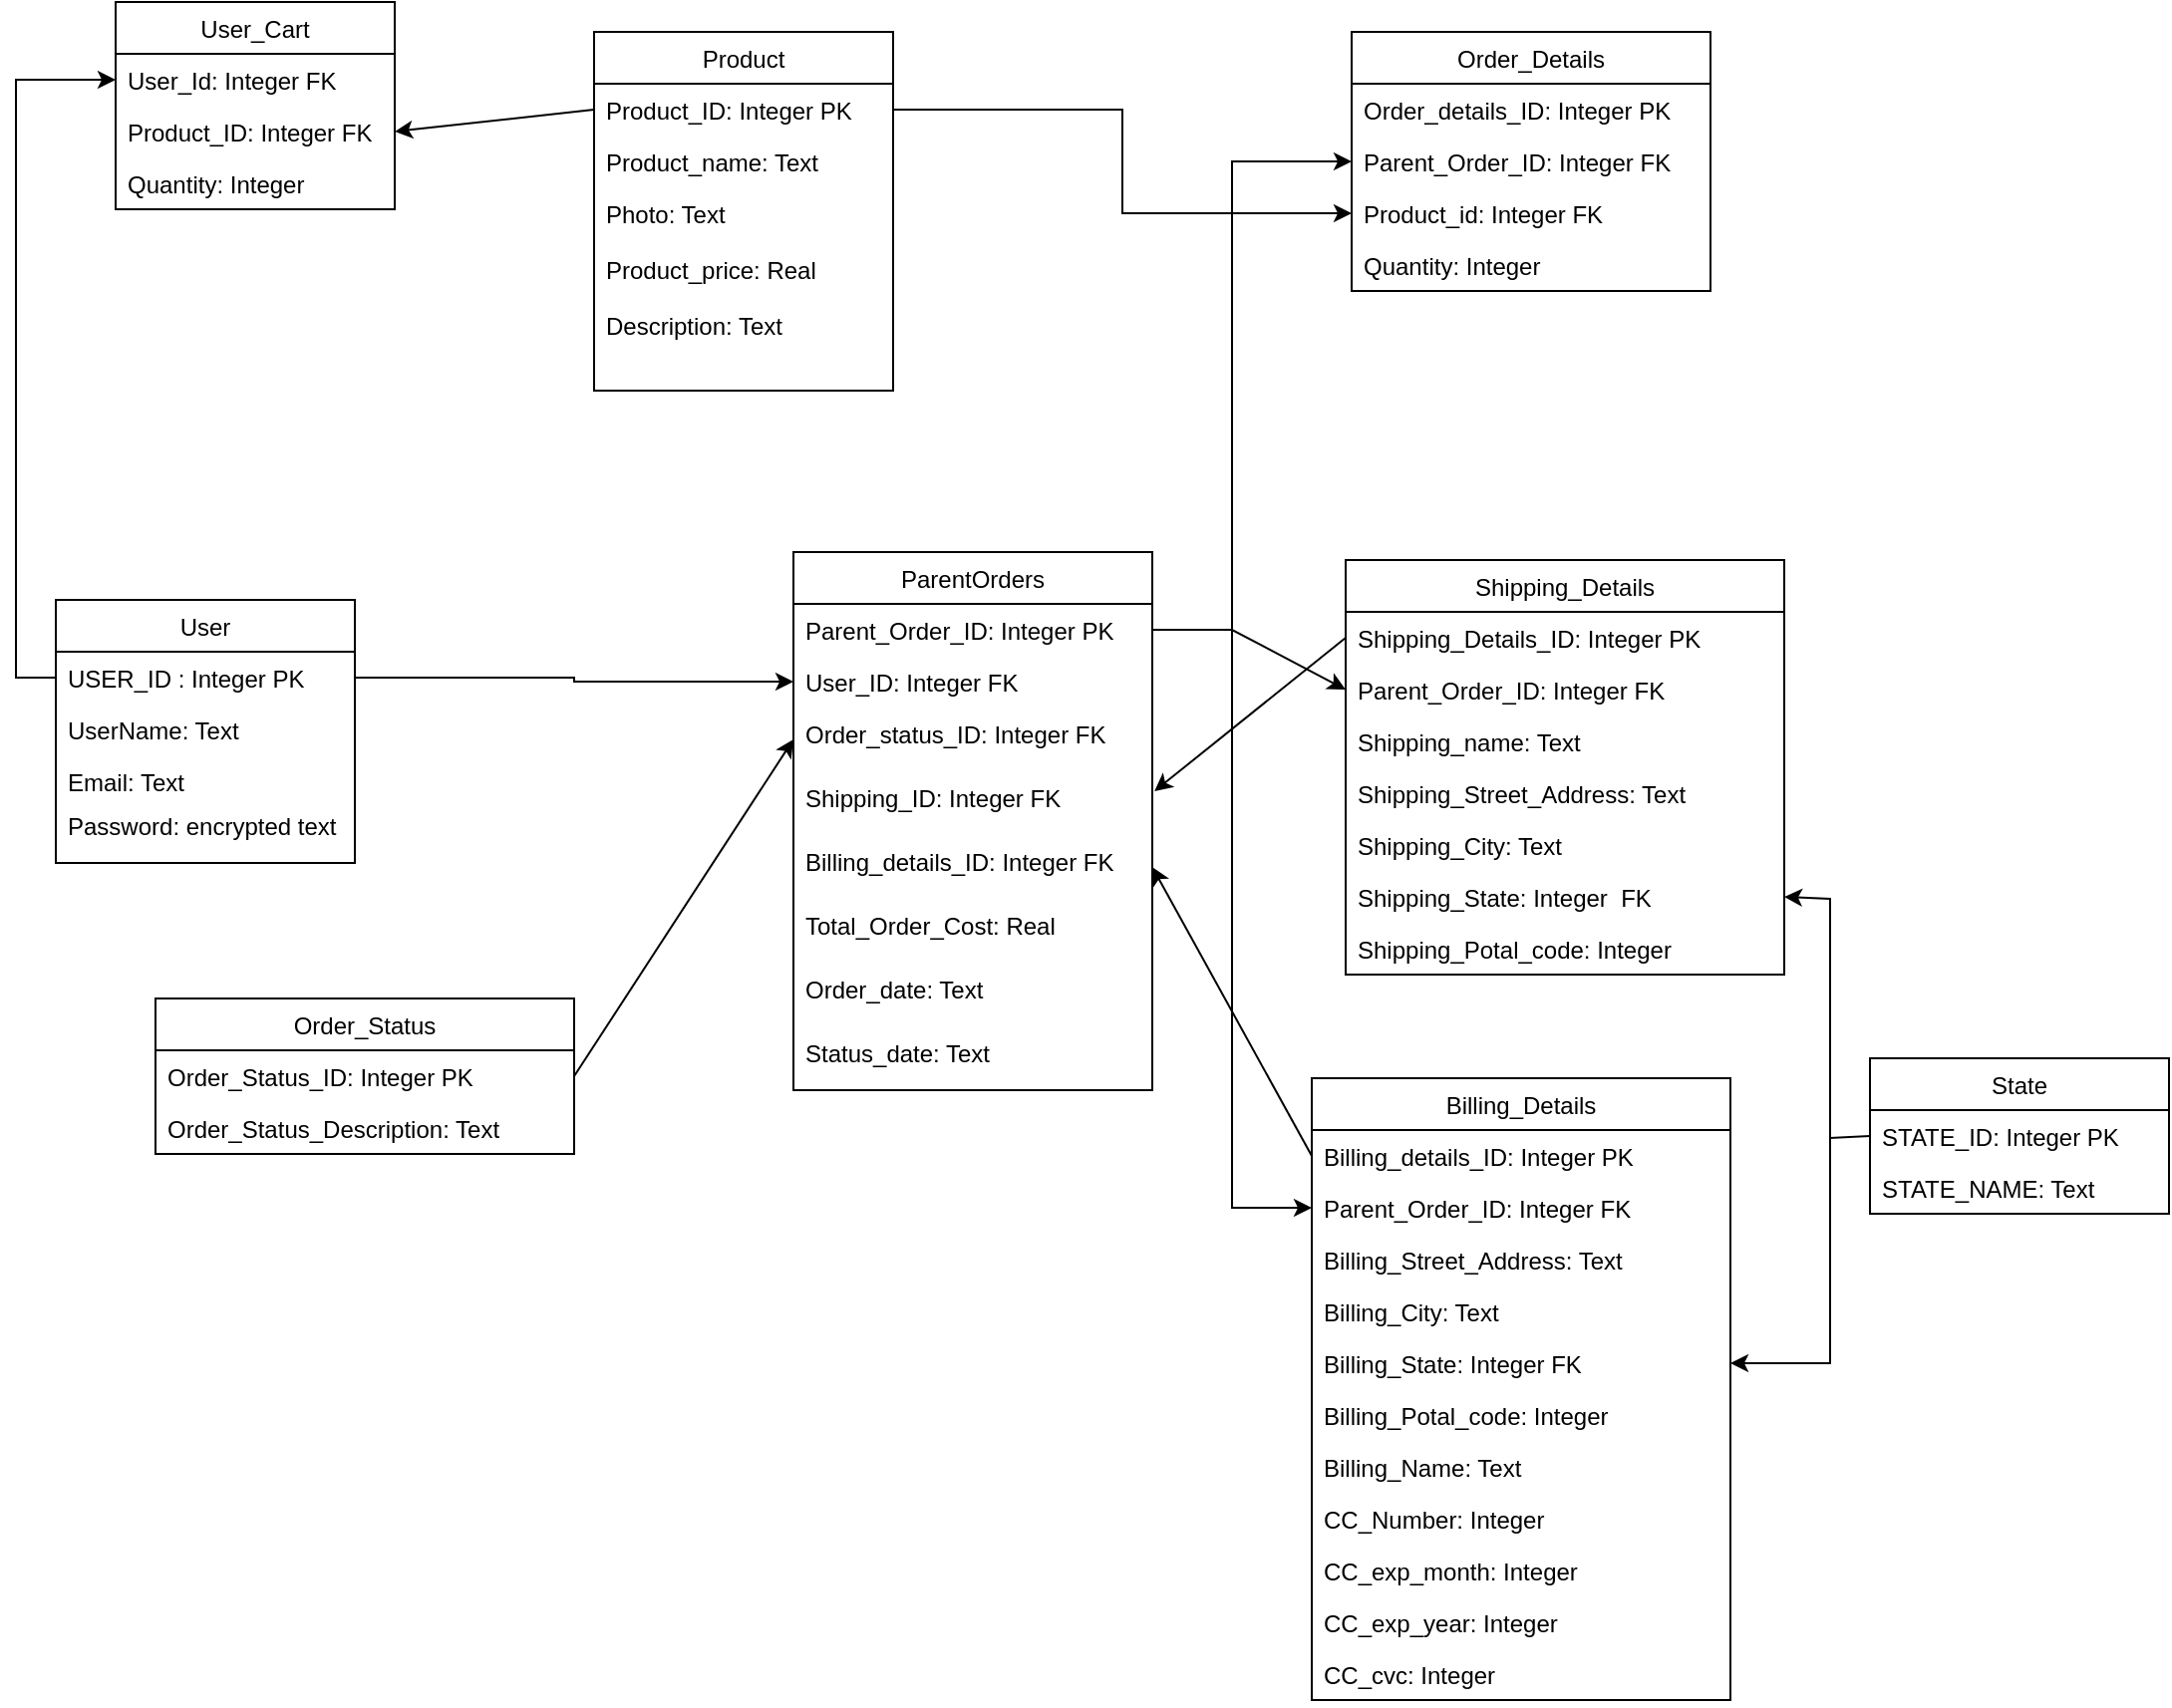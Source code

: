 <mxfile version="17.5.0" type="device"><diagram id="C5RBs43oDa-KdzZeNtuy" name="Page-1"><mxGraphModel dx="2060" dy="1152" grid="1" gridSize="10" guides="1" tooltips="1" connect="1" arrows="1" fold="1" page="1" pageScale="1" pageWidth="827" pageHeight="1169" math="0" shadow="0"><root><mxCell id="WIyWlLk6GJQsqaUBKTNV-0"/><mxCell id="WIyWlLk6GJQsqaUBKTNV-1" parent="WIyWlLk6GJQsqaUBKTNV-0"/><mxCell id="iGiwqPKMsnYSJKfFGxpK-8" value="User" style="swimlane;fontStyle=0;childLayout=stackLayout;horizontal=1;startSize=26;fillColor=none;horizontalStack=0;resizeParent=1;resizeParentMax=0;resizeLast=0;collapsible=1;marginBottom=0;" parent="WIyWlLk6GJQsqaUBKTNV-1" vertex="1"><mxGeometry x="180" y="420" width="150" height="132" as="geometry"/></mxCell><mxCell id="iGiwqPKMsnYSJKfFGxpK-9" value="USER_ID : Integer PK" style="text;strokeColor=none;fillColor=none;align=left;verticalAlign=top;spacingLeft=4;spacingRight=4;overflow=hidden;rotatable=0;points=[[0,0.5],[1,0.5]];portConstraint=eastwest;" parent="iGiwqPKMsnYSJKfFGxpK-8" vertex="1"><mxGeometry y="26" width="150" height="26" as="geometry"/></mxCell><mxCell id="iGiwqPKMsnYSJKfFGxpK-10" value="UserName: Text &#10;" style="text;strokeColor=none;fillColor=none;align=left;verticalAlign=top;spacingLeft=4;spacingRight=4;overflow=hidden;rotatable=0;points=[[0,0.5],[1,0.5]];portConstraint=eastwest;" parent="iGiwqPKMsnYSJKfFGxpK-8" vertex="1"><mxGeometry y="52" width="150" height="26" as="geometry"/></mxCell><mxCell id="iGiwqPKMsnYSJKfFGxpK-74" value="Email: Text " style="text;strokeColor=none;fillColor=none;align=left;verticalAlign=top;spacingLeft=4;spacingRight=4;overflow=hidden;rotatable=0;points=[[0,0.5],[1,0.5]];portConstraint=eastwest;" parent="iGiwqPKMsnYSJKfFGxpK-8" vertex="1"><mxGeometry y="78" width="150" height="22" as="geometry"/></mxCell><mxCell id="iGiwqPKMsnYSJKfFGxpK-11" value="Password: encrypted text" style="text;strokeColor=none;fillColor=none;align=left;verticalAlign=top;spacingLeft=4;spacingRight=4;overflow=hidden;rotatable=0;points=[[0,0.5],[1,0.5]];portConstraint=eastwest;" parent="iGiwqPKMsnYSJKfFGxpK-8" vertex="1"><mxGeometry y="100" width="150" height="32" as="geometry"/></mxCell><mxCell id="iGiwqPKMsnYSJKfFGxpK-12" value="Product" style="swimlane;fontStyle=0;childLayout=stackLayout;horizontal=1;startSize=26;fillColor=none;horizontalStack=0;resizeParent=1;resizeParentMax=0;resizeLast=0;collapsible=1;marginBottom=0;" parent="WIyWlLk6GJQsqaUBKTNV-1" vertex="1"><mxGeometry x="450" y="135" width="150" height="180" as="geometry"/></mxCell><mxCell id="iGiwqPKMsnYSJKfFGxpK-13" value="Product_ID: Integer PK" style="text;strokeColor=none;fillColor=none;align=left;verticalAlign=top;spacingLeft=4;spacingRight=4;overflow=hidden;rotatable=0;points=[[0,0.5],[1,0.5]];portConstraint=eastwest;" parent="iGiwqPKMsnYSJKfFGxpK-12" vertex="1"><mxGeometry y="26" width="150" height="26" as="geometry"/></mxCell><mxCell id="iGiwqPKMsnYSJKfFGxpK-14" value="Product_name: Text " style="text;strokeColor=none;fillColor=none;align=left;verticalAlign=top;spacingLeft=4;spacingRight=4;overflow=hidden;rotatable=0;points=[[0,0.5],[1,0.5]];portConstraint=eastwest;" parent="iGiwqPKMsnYSJKfFGxpK-12" vertex="1"><mxGeometry y="52" width="150" height="26" as="geometry"/></mxCell><mxCell id="iGiwqPKMsnYSJKfFGxpK-15" value="Photo: Text &#10;&#10;Product_price: Real&#10;&#10;Description: Text " style="text;strokeColor=none;fillColor=none;align=left;verticalAlign=top;spacingLeft=4;spacingRight=4;overflow=hidden;rotatable=0;points=[[0,0.5],[1,0.5]];portConstraint=eastwest;" parent="iGiwqPKMsnYSJKfFGxpK-12" vertex="1"><mxGeometry y="78" width="150" height="102" as="geometry"/></mxCell><mxCell id="iGiwqPKMsnYSJKfFGxpK-16" value="ParentOrders" style="swimlane;fontStyle=0;childLayout=stackLayout;horizontal=1;startSize=26;fillColor=none;horizontalStack=0;resizeParent=1;resizeParentMax=0;resizeLast=0;collapsible=1;marginBottom=0;" parent="WIyWlLk6GJQsqaUBKTNV-1" vertex="1"><mxGeometry x="550" y="396" width="180" height="270" as="geometry"/></mxCell><mxCell id="iGiwqPKMsnYSJKfFGxpK-76" value="Parent_Order_ID: Integer PK" style="text;strokeColor=none;fillColor=none;align=left;verticalAlign=top;spacingLeft=4;spacingRight=4;overflow=hidden;rotatable=0;points=[[0,0.5],[1,0.5]];portConstraint=eastwest;" parent="iGiwqPKMsnYSJKfFGxpK-16" vertex="1"><mxGeometry y="26" width="180" height="26" as="geometry"/></mxCell><mxCell id="iGiwqPKMsnYSJKfFGxpK-38" value="User_ID: Integer FK" style="text;strokeColor=none;fillColor=none;align=left;verticalAlign=top;spacingLeft=4;spacingRight=4;overflow=hidden;rotatable=0;points=[[0,0.5],[1,0.5]];portConstraint=eastwest;" parent="iGiwqPKMsnYSJKfFGxpK-16" vertex="1"><mxGeometry y="52" width="180" height="26" as="geometry"/></mxCell><mxCell id="iGiwqPKMsnYSJKfFGxpK-19" value="Order_status_ID: Integer FK" style="text;strokeColor=none;fillColor=none;align=left;verticalAlign=top;spacingLeft=4;spacingRight=4;overflow=hidden;rotatable=0;points=[[0,0.5],[1,0.5]];portConstraint=eastwest;" parent="iGiwqPKMsnYSJKfFGxpK-16" vertex="1"><mxGeometry y="78" width="180" height="32" as="geometry"/></mxCell><mxCell id="iGiwqPKMsnYSJKfFGxpK-40" value="Shipping_ID: Integer FK" style="text;strokeColor=none;fillColor=none;align=left;verticalAlign=top;spacingLeft=4;spacingRight=4;overflow=hidden;rotatable=0;points=[[0,0.5],[1,0.5]];portConstraint=eastwest;" parent="iGiwqPKMsnYSJKfFGxpK-16" vertex="1"><mxGeometry y="110" width="180" height="32" as="geometry"/></mxCell><mxCell id="iGiwqPKMsnYSJKfFGxpK-53" value="Billing_details_ID: Integer FK" style="text;strokeColor=none;fillColor=none;align=left;verticalAlign=top;spacingLeft=4;spacingRight=4;overflow=hidden;rotatable=0;points=[[0,0.5],[1,0.5]];portConstraint=eastwest;" parent="iGiwqPKMsnYSJKfFGxpK-16" vertex="1"><mxGeometry y="142" width="180" height="32" as="geometry"/></mxCell><mxCell id="iGiwqPKMsnYSJKfFGxpK-67" value="Total_Order_Cost: Real" style="text;strokeColor=none;fillColor=none;align=left;verticalAlign=top;spacingLeft=4;spacingRight=4;overflow=hidden;rotatable=0;points=[[0,0.5],[1,0.5]];portConstraint=eastwest;" parent="iGiwqPKMsnYSJKfFGxpK-16" vertex="1"><mxGeometry y="174" width="180" height="32" as="geometry"/></mxCell><mxCell id="iGiwqPKMsnYSJKfFGxpK-95" value="Order_date: Text " style="text;strokeColor=none;fillColor=none;align=left;verticalAlign=top;spacingLeft=4;spacingRight=4;overflow=hidden;rotatable=0;points=[[0,0.5],[1,0.5]];portConstraint=eastwest;" parent="iGiwqPKMsnYSJKfFGxpK-16" vertex="1"><mxGeometry y="206" width="180" height="32" as="geometry"/></mxCell><mxCell id="iGiwqPKMsnYSJKfFGxpK-93" value="Status_date: Text " style="text;strokeColor=none;fillColor=none;align=left;verticalAlign=top;spacingLeft=4;spacingRight=4;overflow=hidden;rotatable=0;points=[[0,0.5],[1,0.5]];portConstraint=eastwest;" parent="iGiwqPKMsnYSJKfFGxpK-16" vertex="1"><mxGeometry y="238" width="180" height="32" as="geometry"/></mxCell><mxCell id="iGiwqPKMsnYSJKfFGxpK-25" value="Order_Details" style="swimlane;fontStyle=0;childLayout=stackLayout;horizontal=1;startSize=26;fillColor=none;horizontalStack=0;resizeParent=1;resizeParentMax=0;resizeLast=0;collapsible=1;marginBottom=0;" parent="WIyWlLk6GJQsqaUBKTNV-1" vertex="1"><mxGeometry x="830" y="135" width="180" height="130" as="geometry"/></mxCell><mxCell id="iGiwqPKMsnYSJKfFGxpK-26" value="Order_details_ID: Integer PK" style="text;strokeColor=none;fillColor=none;align=left;verticalAlign=top;spacingLeft=4;spacingRight=4;overflow=hidden;rotatable=0;points=[[0,0.5],[1,0.5]];portConstraint=eastwest;" parent="iGiwqPKMsnYSJKfFGxpK-25" vertex="1"><mxGeometry y="26" width="180" height="26" as="geometry"/></mxCell><mxCell id="iGiwqPKMsnYSJKfFGxpK-77" value="Parent_Order_ID: Integer FK" style="text;strokeColor=none;fillColor=none;align=left;verticalAlign=top;spacingLeft=4;spacingRight=4;overflow=hidden;rotatable=0;points=[[0,0.5],[1,0.5]];portConstraint=eastwest;" parent="iGiwqPKMsnYSJKfFGxpK-25" vertex="1"><mxGeometry y="52" width="180" height="26" as="geometry"/></mxCell><mxCell id="iGiwqPKMsnYSJKfFGxpK-27" value="Product_id: Integer FK" style="text;strokeColor=none;fillColor=none;align=left;verticalAlign=top;spacingLeft=4;spacingRight=4;overflow=hidden;rotatable=0;points=[[0,0.5],[1,0.5]];portConstraint=eastwest;" parent="iGiwqPKMsnYSJKfFGxpK-25" vertex="1"><mxGeometry y="78" width="180" height="26" as="geometry"/></mxCell><mxCell id="iGiwqPKMsnYSJKfFGxpK-28" value="Quantity: Integer " style="text;strokeColor=none;fillColor=none;align=left;verticalAlign=top;spacingLeft=4;spacingRight=4;overflow=hidden;rotatable=0;points=[[0,0.5],[1,0.5]];portConstraint=eastwest;" parent="iGiwqPKMsnYSJKfFGxpK-25" vertex="1"><mxGeometry y="104" width="180" height="26" as="geometry"/></mxCell><mxCell id="iGiwqPKMsnYSJKfFGxpK-29" value="Order_Status" style="swimlane;fontStyle=0;childLayout=stackLayout;horizontal=1;startSize=26;fillColor=none;horizontalStack=0;resizeParent=1;resizeParentMax=0;resizeLast=0;collapsible=1;marginBottom=0;" parent="WIyWlLk6GJQsqaUBKTNV-1" vertex="1"><mxGeometry x="230" y="620" width="210" height="78" as="geometry"/></mxCell><mxCell id="iGiwqPKMsnYSJKfFGxpK-30" value="Order_Status_ID: Integer PK" style="text;strokeColor=none;fillColor=none;align=left;verticalAlign=top;spacingLeft=4;spacingRight=4;overflow=hidden;rotatable=0;points=[[0,0.5],[1,0.5]];portConstraint=eastwest;" parent="iGiwqPKMsnYSJKfFGxpK-29" vertex="1"><mxGeometry y="26" width="210" height="26" as="geometry"/></mxCell><mxCell id="iGiwqPKMsnYSJKfFGxpK-31" value="Order_Status_Description: Text " style="text;strokeColor=none;fillColor=none;align=left;verticalAlign=top;spacingLeft=4;spacingRight=4;overflow=hidden;rotatable=0;points=[[0,0.5],[1,0.5]];portConstraint=eastwest;" parent="iGiwqPKMsnYSJKfFGxpK-29" vertex="1"><mxGeometry y="52" width="210" height="26" as="geometry"/></mxCell><mxCell id="iGiwqPKMsnYSJKfFGxpK-41" value="Shipping_Details" style="swimlane;fontStyle=0;childLayout=stackLayout;horizontal=1;startSize=26;fillColor=none;horizontalStack=0;resizeParent=1;resizeParentMax=0;resizeLast=0;collapsible=1;marginBottom=0;" parent="WIyWlLk6GJQsqaUBKTNV-1" vertex="1"><mxGeometry x="827" y="400" width="220" height="208" as="geometry"/></mxCell><mxCell id="iGiwqPKMsnYSJKfFGxpK-42" value="Shipping_Details_ID: Integer PK" style="text;strokeColor=none;fillColor=none;align=left;verticalAlign=top;spacingLeft=4;spacingRight=4;overflow=hidden;rotatable=0;points=[[0,0.5],[1,0.5]];portConstraint=eastwest;" parent="iGiwqPKMsnYSJKfFGxpK-41" vertex="1"><mxGeometry y="26" width="220" height="26" as="geometry"/></mxCell><mxCell id="iGiwqPKMsnYSJKfFGxpK-43" value="Parent_Order_ID: Integer FK" style="text;strokeColor=none;fillColor=none;align=left;verticalAlign=top;spacingLeft=4;spacingRight=4;overflow=hidden;rotatable=0;points=[[0,0.5],[1,0.5]];portConstraint=eastwest;" parent="iGiwqPKMsnYSJKfFGxpK-41" vertex="1"><mxGeometry y="52" width="220" height="26" as="geometry"/></mxCell><mxCell id="iGiwqPKMsnYSJKfFGxpK-44" value="Shipping_name: Text " style="text;strokeColor=none;fillColor=none;align=left;verticalAlign=top;spacingLeft=4;spacingRight=4;overflow=hidden;rotatable=0;points=[[0,0.5],[1,0.5]];portConstraint=eastwest;" parent="iGiwqPKMsnYSJKfFGxpK-41" vertex="1"><mxGeometry y="78" width="220" height="26" as="geometry"/></mxCell><mxCell id="iGiwqPKMsnYSJKfFGxpK-45" value="Shipping_Street_Address: Text " style="text;strokeColor=none;fillColor=none;align=left;verticalAlign=top;spacingLeft=4;spacingRight=4;overflow=hidden;rotatable=0;points=[[0,0.5],[1,0.5]];portConstraint=eastwest;" parent="iGiwqPKMsnYSJKfFGxpK-41" vertex="1"><mxGeometry y="104" width="220" height="26" as="geometry"/></mxCell><mxCell id="iGiwqPKMsnYSJKfFGxpK-46" value="Shipping_City: Text " style="text;strokeColor=none;fillColor=none;align=left;verticalAlign=top;spacingLeft=4;spacingRight=4;overflow=hidden;rotatable=0;points=[[0,0.5],[1,0.5]];portConstraint=eastwest;" parent="iGiwqPKMsnYSJKfFGxpK-41" vertex="1"><mxGeometry y="130" width="220" height="26" as="geometry"/></mxCell><mxCell id="iGiwqPKMsnYSJKfFGxpK-47" value="Shipping_State: Integer  FK" style="text;strokeColor=none;fillColor=none;align=left;verticalAlign=top;spacingLeft=4;spacingRight=4;overflow=hidden;rotatable=0;points=[[0,0.5],[1,0.5]];portConstraint=eastwest;" parent="iGiwqPKMsnYSJKfFGxpK-41" vertex="1"><mxGeometry y="156" width="220" height="26" as="geometry"/></mxCell><mxCell id="iGiwqPKMsnYSJKfFGxpK-52" value="Shipping_Potal_code: Integer " style="text;strokeColor=none;fillColor=none;align=left;verticalAlign=top;spacingLeft=4;spacingRight=4;overflow=hidden;rotatable=0;points=[[0,0.5],[1,0.5]];portConstraint=eastwest;" parent="iGiwqPKMsnYSJKfFGxpK-41" vertex="1"><mxGeometry y="182" width="220" height="26" as="geometry"/></mxCell><mxCell id="iGiwqPKMsnYSJKfFGxpK-48" value="State" style="swimlane;fontStyle=0;childLayout=stackLayout;horizontal=1;startSize=26;fillColor=none;horizontalStack=0;resizeParent=1;resizeParentMax=0;resizeLast=0;collapsible=1;marginBottom=0;" parent="WIyWlLk6GJQsqaUBKTNV-1" vertex="1"><mxGeometry x="1090" y="650" width="150" height="78" as="geometry"/></mxCell><mxCell id="iGiwqPKMsnYSJKfFGxpK-49" value="STATE_ID: Integer PK" style="text;strokeColor=none;fillColor=none;align=left;verticalAlign=top;spacingLeft=4;spacingRight=4;overflow=hidden;rotatable=0;points=[[0,0.5],[1,0.5]];portConstraint=eastwest;" parent="iGiwqPKMsnYSJKfFGxpK-48" vertex="1"><mxGeometry y="26" width="150" height="26" as="geometry"/></mxCell><mxCell id="iGiwqPKMsnYSJKfFGxpK-50" value="STATE_NAME: Text " style="text;strokeColor=none;fillColor=none;align=left;verticalAlign=top;spacingLeft=4;spacingRight=4;overflow=hidden;rotatable=0;points=[[0,0.5],[1,0.5]];portConstraint=eastwest;" parent="iGiwqPKMsnYSJKfFGxpK-48" vertex="1"><mxGeometry y="52" width="150" height="26" as="geometry"/></mxCell><mxCell id="iGiwqPKMsnYSJKfFGxpK-54" value="Billing_Details" style="swimlane;fontStyle=0;childLayout=stackLayout;horizontal=1;startSize=26;fillColor=none;horizontalStack=0;resizeParent=1;resizeParentMax=0;resizeLast=0;collapsible=1;marginBottom=0;" parent="WIyWlLk6GJQsqaUBKTNV-1" vertex="1"><mxGeometry x="810" y="660" width="210" height="312" as="geometry"/></mxCell><mxCell id="iGiwqPKMsnYSJKfFGxpK-55" value="Billing_details_ID: Integer PK" style="text;strokeColor=none;fillColor=none;align=left;verticalAlign=top;spacingLeft=4;spacingRight=4;overflow=hidden;rotatable=0;points=[[0,0.5],[1,0.5]];portConstraint=eastwest;" parent="iGiwqPKMsnYSJKfFGxpK-54" vertex="1"><mxGeometry y="26" width="210" height="26" as="geometry"/></mxCell><mxCell id="iGiwqPKMsnYSJKfFGxpK-56" value="Parent_Order_ID: Integer FK" style="text;strokeColor=none;fillColor=none;align=left;verticalAlign=top;spacingLeft=4;spacingRight=4;overflow=hidden;rotatable=0;points=[[0,0.5],[1,0.5]];portConstraint=eastwest;" parent="iGiwqPKMsnYSJKfFGxpK-54" vertex="1"><mxGeometry y="52" width="210" height="26" as="geometry"/></mxCell><mxCell id="iGiwqPKMsnYSJKfFGxpK-58" value="Billing_Street_Address: Text " style="text;strokeColor=none;fillColor=none;align=left;verticalAlign=top;spacingLeft=4;spacingRight=4;overflow=hidden;rotatable=0;points=[[0,0.5],[1,0.5]];portConstraint=eastwest;" parent="iGiwqPKMsnYSJKfFGxpK-54" vertex="1"><mxGeometry y="78" width="210" height="26" as="geometry"/></mxCell><mxCell id="iGiwqPKMsnYSJKfFGxpK-59" value="Billing_City: Text " style="text;strokeColor=none;fillColor=none;align=left;verticalAlign=top;spacingLeft=4;spacingRight=4;overflow=hidden;rotatable=0;points=[[0,0.5],[1,0.5]];portConstraint=eastwest;" parent="iGiwqPKMsnYSJKfFGxpK-54" vertex="1"><mxGeometry y="104" width="210" height="26" as="geometry"/></mxCell><mxCell id="iGiwqPKMsnYSJKfFGxpK-60" value="Billing_State: Integer FK" style="text;strokeColor=none;fillColor=none;align=left;verticalAlign=top;spacingLeft=4;spacingRight=4;overflow=hidden;rotatable=0;points=[[0,0.5],[1,0.5]];portConstraint=eastwest;" parent="iGiwqPKMsnYSJKfFGxpK-54" vertex="1"><mxGeometry y="130" width="210" height="26" as="geometry"/></mxCell><mxCell id="iGiwqPKMsnYSJKfFGxpK-61" value="Billing_Potal_code: Integer " style="text;strokeColor=none;fillColor=none;align=left;verticalAlign=top;spacingLeft=4;spacingRight=4;overflow=hidden;rotatable=0;points=[[0,0.5],[1,0.5]];portConstraint=eastwest;" parent="iGiwqPKMsnYSJKfFGxpK-54" vertex="1"><mxGeometry y="156" width="210" height="26" as="geometry"/></mxCell><mxCell id="iGiwqPKMsnYSJKfFGxpK-62" value="Billing_Name: Text " style="text;strokeColor=none;fillColor=none;align=left;verticalAlign=top;spacingLeft=4;spacingRight=4;overflow=hidden;rotatable=0;points=[[0,0.5],[1,0.5]];portConstraint=eastwest;" parent="iGiwqPKMsnYSJKfFGxpK-54" vertex="1"><mxGeometry y="182" width="210" height="26" as="geometry"/></mxCell><mxCell id="iGiwqPKMsnYSJKfFGxpK-63" value="CC_Number: Integer " style="text;strokeColor=none;fillColor=none;align=left;verticalAlign=top;spacingLeft=4;spacingRight=4;overflow=hidden;rotatable=0;points=[[0,0.5],[1,0.5]];portConstraint=eastwest;" parent="iGiwqPKMsnYSJKfFGxpK-54" vertex="1"><mxGeometry y="208" width="210" height="26" as="geometry"/></mxCell><mxCell id="iGiwqPKMsnYSJKfFGxpK-64" value="CC_exp_month: Integer &#10;" style="text;strokeColor=none;fillColor=none;align=left;verticalAlign=top;spacingLeft=4;spacingRight=4;overflow=hidden;rotatable=0;points=[[0,0.5],[1,0.5]];portConstraint=eastwest;" parent="iGiwqPKMsnYSJKfFGxpK-54" vertex="1"><mxGeometry y="234" width="210" height="26" as="geometry"/></mxCell><mxCell id="iGiwqPKMsnYSJKfFGxpK-65" value="CC_exp_year: Integer &#10;" style="text;strokeColor=none;fillColor=none;align=left;verticalAlign=top;spacingLeft=4;spacingRight=4;overflow=hidden;rotatable=0;points=[[0,0.5],[1,0.5]];portConstraint=eastwest;" parent="iGiwqPKMsnYSJKfFGxpK-54" vertex="1"><mxGeometry y="260" width="210" height="26" as="geometry"/></mxCell><mxCell id="iGiwqPKMsnYSJKfFGxpK-92" value="CC_cvc: Integer &#10;" style="text;strokeColor=none;fillColor=none;align=left;verticalAlign=top;spacingLeft=4;spacingRight=4;overflow=hidden;rotatable=0;points=[[0,0.5],[1,0.5]];portConstraint=eastwest;" parent="iGiwqPKMsnYSJKfFGxpK-54" vertex="1"><mxGeometry y="286" width="210" height="26" as="geometry"/></mxCell><mxCell id="iGiwqPKMsnYSJKfFGxpK-68" value="User_Cart" style="swimlane;fontStyle=0;childLayout=stackLayout;horizontal=1;startSize=26;fillColor=none;horizontalStack=0;resizeParent=1;resizeParentMax=0;resizeLast=0;collapsible=1;marginBottom=0;" parent="WIyWlLk6GJQsqaUBKTNV-1" vertex="1"><mxGeometry x="210" y="120" width="140" height="104" as="geometry"/></mxCell><mxCell id="iGiwqPKMsnYSJKfFGxpK-69" value="User_Id: Integer FK" style="text;strokeColor=none;fillColor=none;align=left;verticalAlign=top;spacingLeft=4;spacingRight=4;overflow=hidden;rotatable=0;points=[[0,0.5],[1,0.5]];portConstraint=eastwest;" parent="iGiwqPKMsnYSJKfFGxpK-68" vertex="1"><mxGeometry y="26" width="140" height="26" as="geometry"/></mxCell><mxCell id="iGiwqPKMsnYSJKfFGxpK-70" value="Product_ID: Integer FK" style="text;strokeColor=none;fillColor=none;align=left;verticalAlign=top;spacingLeft=4;spacingRight=4;overflow=hidden;rotatable=0;points=[[0,0.5],[1,0.5]];portConstraint=eastwest;" parent="iGiwqPKMsnYSJKfFGxpK-68" vertex="1"><mxGeometry y="52" width="140" height="26" as="geometry"/></mxCell><mxCell id="iGiwqPKMsnYSJKfFGxpK-75" value="Quantity: Integer" style="text;strokeColor=none;fillColor=none;align=left;verticalAlign=top;spacingLeft=4;spacingRight=4;overflow=hidden;rotatable=0;points=[[0,0.5],[1,0.5]];portConstraint=eastwest;" parent="iGiwqPKMsnYSJKfFGxpK-68" vertex="1"><mxGeometry y="78" width="140" height="26" as="geometry"/></mxCell><mxCell id="iGiwqPKMsnYSJKfFGxpK-84" style="edgeStyle=orthogonalEdgeStyle;rounded=0;orthogonalLoop=1;jettySize=auto;html=1;exitX=1;exitY=0.5;exitDx=0;exitDy=0;entryX=0;entryY=0.5;entryDx=0;entryDy=0;" parent="WIyWlLk6GJQsqaUBKTNV-1" target="iGiwqPKMsnYSJKfFGxpK-77" edge="1" source="iGiwqPKMsnYSJKfFGxpK-76"><mxGeometry relative="1" as="geometry"><mxPoint x="730" y="461" as="sourcePoint"/><mxPoint x="810" y="230" as="targetPoint"/><Array as="points"><mxPoint x="770" y="435"/><mxPoint x="770" y="200"/></Array></mxGeometry></mxCell><mxCell id="iGiwqPKMsnYSJKfFGxpK-87" style="edgeStyle=orthogonalEdgeStyle;rounded=0;orthogonalLoop=1;jettySize=auto;html=1;exitX=1;exitY=0.5;exitDx=0;exitDy=0;entryX=0;entryY=0.5;entryDx=0;entryDy=0;" parent="WIyWlLk6GJQsqaUBKTNV-1" source="iGiwqPKMsnYSJKfFGxpK-13" target="iGiwqPKMsnYSJKfFGxpK-27" edge="1"><mxGeometry relative="1" as="geometry"/></mxCell><mxCell id="iGiwqPKMsnYSJKfFGxpK-89" style="edgeStyle=orthogonalEdgeStyle;rounded=0;orthogonalLoop=1;jettySize=auto;html=1;exitX=0;exitY=0.5;exitDx=0;exitDy=0;" parent="WIyWlLk6GJQsqaUBKTNV-1" source="iGiwqPKMsnYSJKfFGxpK-9" target="iGiwqPKMsnYSJKfFGxpK-69" edge="1"><mxGeometry relative="1" as="geometry"/></mxCell><mxCell id="iGiwqPKMsnYSJKfFGxpK-90" style="edgeStyle=orthogonalEdgeStyle;rounded=0;orthogonalLoop=1;jettySize=auto;html=1;exitX=1;exitY=0.5;exitDx=0;exitDy=0;entryX=0;entryY=0.5;entryDx=0;entryDy=0;" parent="WIyWlLk6GJQsqaUBKTNV-1" source="iGiwqPKMsnYSJKfFGxpK-9" target="iGiwqPKMsnYSJKfFGxpK-38" edge="1"><mxGeometry relative="1" as="geometry"/></mxCell><mxCell id="TtzSRFe-oVK7s2BHwMS3-0" value="" style="endArrow=classic;html=1;rounded=0;entryX=1.006;entryY=0.313;entryDx=0;entryDy=0;entryPerimeter=0;exitX=0;exitY=0.5;exitDx=0;exitDy=0;" edge="1" parent="WIyWlLk6GJQsqaUBKTNV-1" source="iGiwqPKMsnYSJKfFGxpK-42" target="iGiwqPKMsnYSJKfFGxpK-40"><mxGeometry width="50" height="50" relative="1" as="geometry"><mxPoint x="800" y="610" as="sourcePoint"/><mxPoint x="850" y="560" as="targetPoint"/></mxGeometry></mxCell><mxCell id="TtzSRFe-oVK7s2BHwMS3-1" value="" style="endArrow=classic;html=1;rounded=0;exitX=0;exitY=0.5;exitDx=0;exitDy=0;entryX=1;entryY=0.5;entryDx=0;entryDy=0;" edge="1" parent="WIyWlLk6GJQsqaUBKTNV-1" source="iGiwqPKMsnYSJKfFGxpK-55" target="iGiwqPKMsnYSJKfFGxpK-53"><mxGeometry width="50" height="50" relative="1" as="geometry"><mxPoint x="800" y="570" as="sourcePoint"/><mxPoint x="850" y="520" as="targetPoint"/></mxGeometry></mxCell><mxCell id="TtzSRFe-oVK7s2BHwMS3-2" value="" style="endArrow=classic;html=1;rounded=0;exitX=1;exitY=0.5;exitDx=0;exitDy=0;entryX=0;entryY=0.5;entryDx=0;entryDy=0;" edge="1" parent="WIyWlLk6GJQsqaUBKTNV-1" source="iGiwqPKMsnYSJKfFGxpK-30" target="iGiwqPKMsnYSJKfFGxpK-19"><mxGeometry width="50" height="50" relative="1" as="geometry"><mxPoint x="800" y="570" as="sourcePoint"/><mxPoint x="850" y="520" as="targetPoint"/></mxGeometry></mxCell><mxCell id="TtzSRFe-oVK7s2BHwMS3-3" value="" style="endArrow=classic;html=1;rounded=0;exitX=0;exitY=0.5;exitDx=0;exitDy=0;entryX=1;entryY=0.5;entryDx=0;entryDy=0;" edge="1" parent="WIyWlLk6GJQsqaUBKTNV-1" source="iGiwqPKMsnYSJKfFGxpK-49" target="iGiwqPKMsnYSJKfFGxpK-47"><mxGeometry width="50" height="50" relative="1" as="geometry"><mxPoint x="800" y="570" as="sourcePoint"/><mxPoint x="1120" y="420" as="targetPoint"/><Array as="points"><mxPoint x="1070" y="690"/><mxPoint x="1070" y="570"/></Array></mxGeometry></mxCell><mxCell id="TtzSRFe-oVK7s2BHwMS3-4" value="" style="endArrow=classic;html=1;rounded=0;entryX=1;entryY=0.5;entryDx=0;entryDy=0;" edge="1" parent="WIyWlLk6GJQsqaUBKTNV-1" target="iGiwqPKMsnYSJKfFGxpK-60"><mxGeometry width="50" height="50" relative="1" as="geometry"><mxPoint x="1070" y="690" as="sourcePoint"/><mxPoint x="850" y="520" as="targetPoint"/><Array as="points"><mxPoint x="1070" y="803"/></Array></mxGeometry></mxCell><mxCell id="TtzSRFe-oVK7s2BHwMS3-5" value="" style="endArrow=classic;html=1;rounded=0;exitX=0;exitY=0.5;exitDx=0;exitDy=0;entryX=1;entryY=0.5;entryDx=0;entryDy=0;" edge="1" parent="WIyWlLk6GJQsqaUBKTNV-1" source="iGiwqPKMsnYSJKfFGxpK-13" target="iGiwqPKMsnYSJKfFGxpK-70"><mxGeometry width="50" height="50" relative="1" as="geometry"><mxPoint x="800" y="570" as="sourcePoint"/><mxPoint x="850" y="520" as="targetPoint"/></mxGeometry></mxCell><mxCell id="TtzSRFe-oVK7s2BHwMS3-6" value="" style="endArrow=classic;html=1;rounded=0;entryX=0;entryY=0.5;entryDx=0;entryDy=0;" edge="1" parent="WIyWlLk6GJQsqaUBKTNV-1" target="iGiwqPKMsnYSJKfFGxpK-56"><mxGeometry width="50" height="50" relative="1" as="geometry"><mxPoint x="770" y="430" as="sourcePoint"/><mxPoint x="770" y="760" as="targetPoint"/><Array as="points"><mxPoint x="770" y="725"/></Array></mxGeometry></mxCell><mxCell id="TtzSRFe-oVK7s2BHwMS3-7" value="" style="endArrow=classic;html=1;rounded=0;entryX=0;entryY=0.5;entryDx=0;entryDy=0;exitX=1;exitY=0.5;exitDx=0;exitDy=0;" edge="1" parent="WIyWlLk6GJQsqaUBKTNV-1" source="iGiwqPKMsnYSJKfFGxpK-76" target="iGiwqPKMsnYSJKfFGxpK-43"><mxGeometry width="50" height="50" relative="1" as="geometry"><mxPoint x="800" y="420" as="sourcePoint"/><mxPoint x="850" y="520" as="targetPoint"/><Array as="points"><mxPoint x="770" y="435"/></Array></mxGeometry></mxCell></root></mxGraphModel></diagram></mxfile>